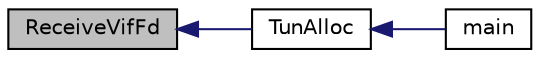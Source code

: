 digraph "ReceiveVifFd"
{
  edge [fontname="Helvetica",fontsize="10",labelfontname="Helvetica",labelfontsize="10"];
  node [fontname="Helvetica",fontsize="10",shape=record];
  rankdir="LR";
  Node1 [label="ReceiveVifFd",height=0.2,width=0.4,color="black", fillcolor="grey75", style="filled", fontcolor="black"];
  Node1 -> Node2 [dir="back",color="midnightblue",fontsize="10",style="solid"];
  Node2 [label="TunAlloc",height=0.2,width=0.4,color="black", fillcolor="white", style="filled",URL="$d1/d75/planetlab-tap-creator_8cc.html#a0a931600f9ea85f6e43637c1a1d3eb20"];
  Node2 -> Node3 [dir="back",color="midnightblue",fontsize="10",style="solid"];
  Node3 [label="main",height=0.2,width=0.4,color="black", fillcolor="white", style="filled",URL="$d1/d75/planetlab-tap-creator_8cc.html#a0ddf1224851353fc92bfbff6f499fa97"];
}
